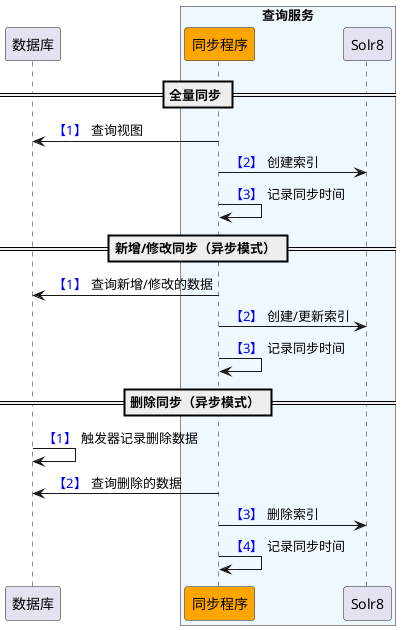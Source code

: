 @startuml
'https://plantuml.com/sequence-diagram
autonumber "<font color=blue> 【#】"
participant "数据库" as db
box "查询服务" #AliceBlue
participant "同步程序" as service #orange
participant "Solr8" as search
end box
== 全量同步 ==
db <- service :查询视图
service -> search :创建索引
service -> service:记录同步时间
== 新增/修改同步（异步模式） ==
autonumber "<font color=blue> 【#】"
db <- service :查询新增/修改的数据
service -> search :创建/更新索引
service -> service:记录同步时间
== 删除同步（异步模式） ==
autonumber "<font color=blue> 【#】"
db -> db :触发器记录删除数据
db <- service :查询删除的数据
service -> search :删除索引
service -> service:记录同步时间
@enduml

